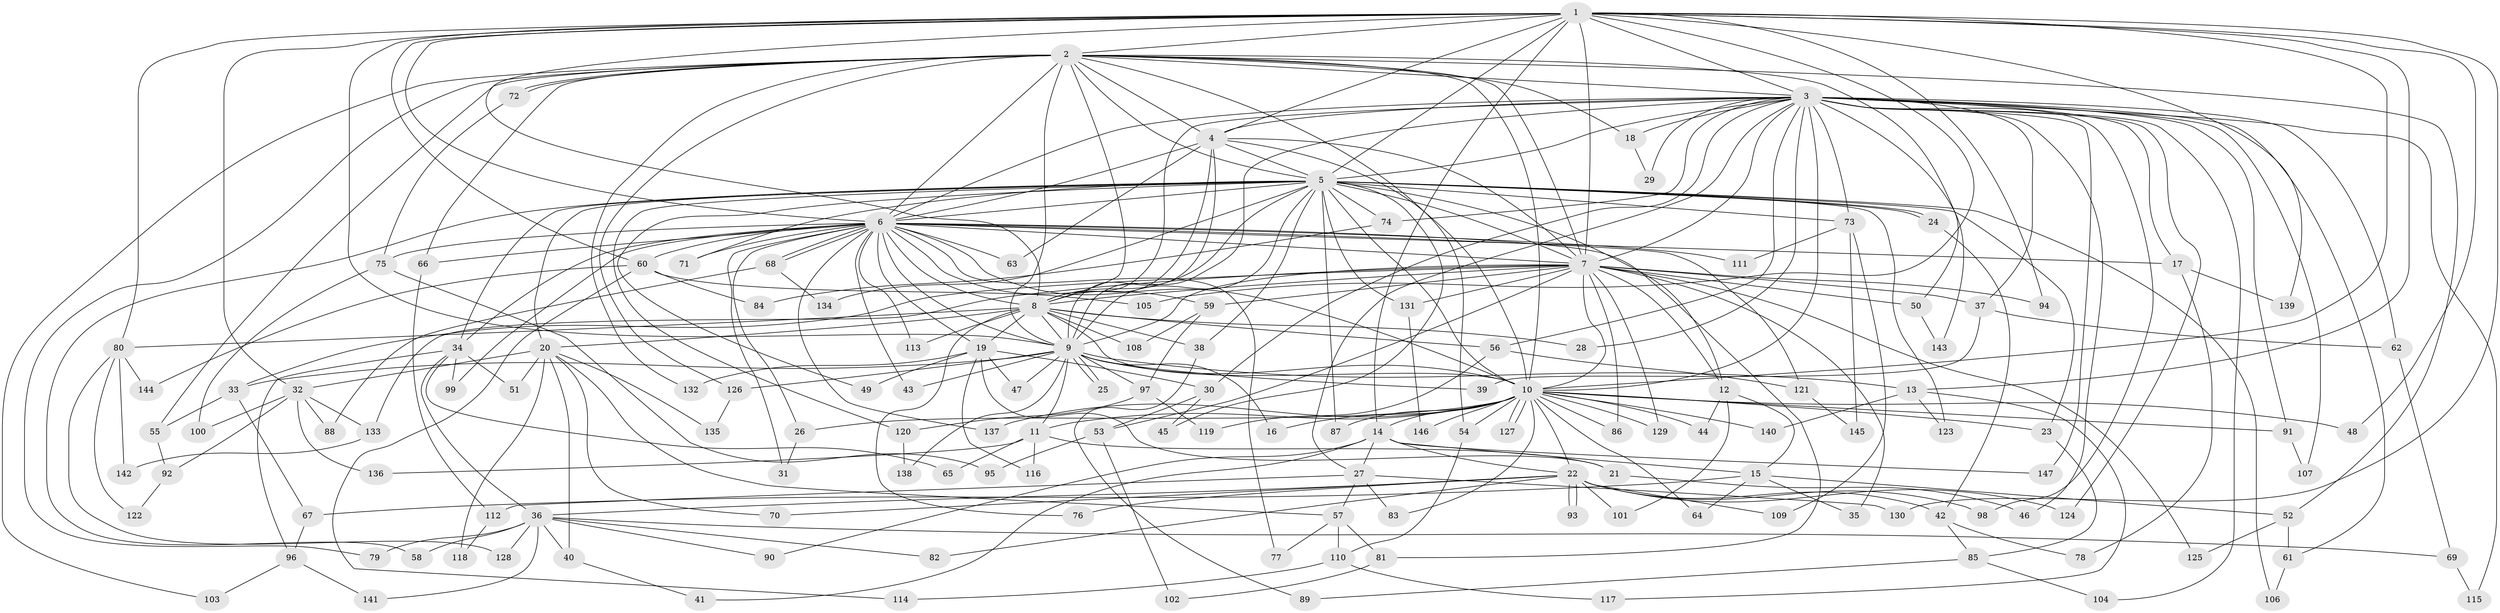 // coarse degree distribution, {17: 0.009259259259259259, 19: 0.018518518518518517, 28: 0.009259259259259259, 27: 0.009259259259259259, 25: 0.009259259259259259, 21: 0.009259259259259259, 22: 0.009259259259259259, 26: 0.009259259259259259, 6: 0.037037037037037035, 5: 0.06481481481481481, 8: 0.037037037037037035, 2: 0.5185185185185185, 4: 0.09259259259259259, 3: 0.12962962962962962, 13: 0.009259259259259259, 7: 0.009259259259259259, 10: 0.009259259259259259, 1: 0.009259259259259259}
// Generated by graph-tools (version 1.1) at 2025/23/03/03/25 07:23:39]
// undirected, 147 vertices, 319 edges
graph export_dot {
graph [start="1"]
  node [color=gray90,style=filled];
  1;
  2;
  3;
  4;
  5;
  6;
  7;
  8;
  9;
  10;
  11;
  12;
  13;
  14;
  15;
  16;
  17;
  18;
  19;
  20;
  21;
  22;
  23;
  24;
  25;
  26;
  27;
  28;
  29;
  30;
  31;
  32;
  33;
  34;
  35;
  36;
  37;
  38;
  39;
  40;
  41;
  42;
  43;
  44;
  45;
  46;
  47;
  48;
  49;
  50;
  51;
  52;
  53;
  54;
  55;
  56;
  57;
  58;
  59;
  60;
  61;
  62;
  63;
  64;
  65;
  66;
  67;
  68;
  69;
  70;
  71;
  72;
  73;
  74;
  75;
  76;
  77;
  78;
  79;
  80;
  81;
  82;
  83;
  84;
  85;
  86;
  87;
  88;
  89;
  90;
  91;
  92;
  93;
  94;
  95;
  96;
  97;
  98;
  99;
  100;
  101;
  102;
  103;
  104;
  105;
  106;
  107;
  108;
  109;
  110;
  111;
  112;
  113;
  114;
  115;
  116;
  117;
  118;
  119;
  120;
  121;
  122;
  123;
  124;
  125;
  126;
  127;
  128;
  129;
  130;
  131;
  132;
  133;
  134;
  135;
  136;
  137;
  138;
  139;
  140;
  141;
  142;
  143;
  144;
  145;
  146;
  147;
  1 -- 2;
  1 -- 3;
  1 -- 4;
  1 -- 5;
  1 -- 6;
  1 -- 7;
  1 -- 8;
  1 -- 9;
  1 -- 10;
  1 -- 13;
  1 -- 14;
  1 -- 32;
  1 -- 48;
  1 -- 60;
  1 -- 80;
  1 -- 94;
  1 -- 105;
  1 -- 130;
  1 -- 139;
  2 -- 3;
  2 -- 4;
  2 -- 5;
  2 -- 6;
  2 -- 7;
  2 -- 8;
  2 -- 9;
  2 -- 10;
  2 -- 18;
  2 -- 50;
  2 -- 52;
  2 -- 54;
  2 -- 55;
  2 -- 66;
  2 -- 72;
  2 -- 72;
  2 -- 79;
  2 -- 103;
  2 -- 126;
  2 -- 132;
  3 -- 4;
  3 -- 5;
  3 -- 6;
  3 -- 7;
  3 -- 8;
  3 -- 9;
  3 -- 10;
  3 -- 17;
  3 -- 18;
  3 -- 27;
  3 -- 28;
  3 -- 29;
  3 -- 30;
  3 -- 37;
  3 -- 46;
  3 -- 56;
  3 -- 61;
  3 -- 62;
  3 -- 73;
  3 -- 74;
  3 -- 91;
  3 -- 98;
  3 -- 104;
  3 -- 107;
  3 -- 115;
  3 -- 124;
  3 -- 143;
  3 -- 147;
  4 -- 5;
  4 -- 6;
  4 -- 7;
  4 -- 8;
  4 -- 9;
  4 -- 10;
  4 -- 63;
  5 -- 6;
  5 -- 7;
  5 -- 8;
  5 -- 9;
  5 -- 10;
  5 -- 12;
  5 -- 20;
  5 -- 23;
  5 -- 24;
  5 -- 24;
  5 -- 34;
  5 -- 38;
  5 -- 45;
  5 -- 49;
  5 -- 58;
  5 -- 71;
  5 -- 73;
  5 -- 74;
  5 -- 87;
  5 -- 106;
  5 -- 120;
  5 -- 123;
  5 -- 131;
  5 -- 134;
  6 -- 7;
  6 -- 8;
  6 -- 9;
  6 -- 10;
  6 -- 17;
  6 -- 19;
  6 -- 26;
  6 -- 31;
  6 -- 34;
  6 -- 43;
  6 -- 59;
  6 -- 60;
  6 -- 63;
  6 -- 66;
  6 -- 68;
  6 -- 68;
  6 -- 71;
  6 -- 75;
  6 -- 77;
  6 -- 81;
  6 -- 99;
  6 -- 111;
  6 -- 113;
  6 -- 121;
  6 -- 137;
  7 -- 8;
  7 -- 9;
  7 -- 10;
  7 -- 12;
  7 -- 33;
  7 -- 35;
  7 -- 37;
  7 -- 50;
  7 -- 53;
  7 -- 59;
  7 -- 86;
  7 -- 94;
  7 -- 125;
  7 -- 129;
  7 -- 131;
  7 -- 133;
  8 -- 9;
  8 -- 10;
  8 -- 19;
  8 -- 20;
  8 -- 28;
  8 -- 38;
  8 -- 56;
  8 -- 76;
  8 -- 80;
  8 -- 108;
  8 -- 113;
  9 -- 10;
  9 -- 11;
  9 -- 13;
  9 -- 16;
  9 -- 25;
  9 -- 25;
  9 -- 33;
  9 -- 39;
  9 -- 43;
  9 -- 47;
  9 -- 97;
  9 -- 126;
  9 -- 138;
  10 -- 11;
  10 -- 14;
  10 -- 16;
  10 -- 22;
  10 -- 23;
  10 -- 26;
  10 -- 44;
  10 -- 48;
  10 -- 54;
  10 -- 64;
  10 -- 83;
  10 -- 86;
  10 -- 87;
  10 -- 91;
  10 -- 127;
  10 -- 127;
  10 -- 129;
  10 -- 137;
  10 -- 140;
  10 -- 146;
  11 -- 21;
  11 -- 65;
  11 -- 116;
  11 -- 136;
  12 -- 15;
  12 -- 44;
  12 -- 101;
  13 -- 117;
  13 -- 123;
  13 -- 140;
  14 -- 15;
  14 -- 22;
  14 -- 27;
  14 -- 41;
  14 -- 90;
  14 -- 147;
  15 -- 35;
  15 -- 52;
  15 -- 64;
  15 -- 67;
  17 -- 78;
  17 -- 139;
  18 -- 29;
  19 -- 21;
  19 -- 30;
  19 -- 47;
  19 -- 49;
  19 -- 116;
  19 -- 132;
  20 -- 32;
  20 -- 40;
  20 -- 51;
  20 -- 57;
  20 -- 70;
  20 -- 118;
  20 -- 135;
  21 -- 46;
  22 -- 36;
  22 -- 42;
  22 -- 70;
  22 -- 76;
  22 -- 82;
  22 -- 93;
  22 -- 93;
  22 -- 98;
  22 -- 101;
  22 -- 109;
  22 -- 124;
  23 -- 85;
  24 -- 42;
  26 -- 31;
  27 -- 57;
  27 -- 83;
  27 -- 112;
  27 -- 130;
  30 -- 45;
  30 -- 53;
  32 -- 88;
  32 -- 92;
  32 -- 100;
  32 -- 133;
  32 -- 136;
  33 -- 55;
  33 -- 67;
  34 -- 36;
  34 -- 51;
  34 -- 65;
  34 -- 96;
  34 -- 99;
  36 -- 40;
  36 -- 58;
  36 -- 69;
  36 -- 79;
  36 -- 82;
  36 -- 90;
  36 -- 128;
  36 -- 141;
  37 -- 39;
  37 -- 62;
  38 -- 89;
  40 -- 41;
  42 -- 78;
  42 -- 85;
  50 -- 143;
  52 -- 61;
  52 -- 125;
  53 -- 95;
  53 -- 102;
  54 -- 110;
  55 -- 92;
  56 -- 119;
  56 -- 121;
  57 -- 77;
  57 -- 81;
  57 -- 110;
  59 -- 97;
  59 -- 108;
  60 -- 84;
  60 -- 105;
  60 -- 114;
  60 -- 144;
  61 -- 106;
  62 -- 69;
  66 -- 112;
  67 -- 96;
  68 -- 88;
  68 -- 134;
  69 -- 115;
  72 -- 75;
  73 -- 109;
  73 -- 111;
  73 -- 145;
  74 -- 84;
  75 -- 95;
  75 -- 100;
  80 -- 122;
  80 -- 128;
  80 -- 142;
  80 -- 144;
  81 -- 102;
  85 -- 89;
  85 -- 104;
  91 -- 107;
  92 -- 122;
  96 -- 103;
  96 -- 141;
  97 -- 119;
  97 -- 120;
  110 -- 114;
  110 -- 117;
  112 -- 118;
  120 -- 138;
  121 -- 145;
  126 -- 135;
  131 -- 146;
  133 -- 142;
}
